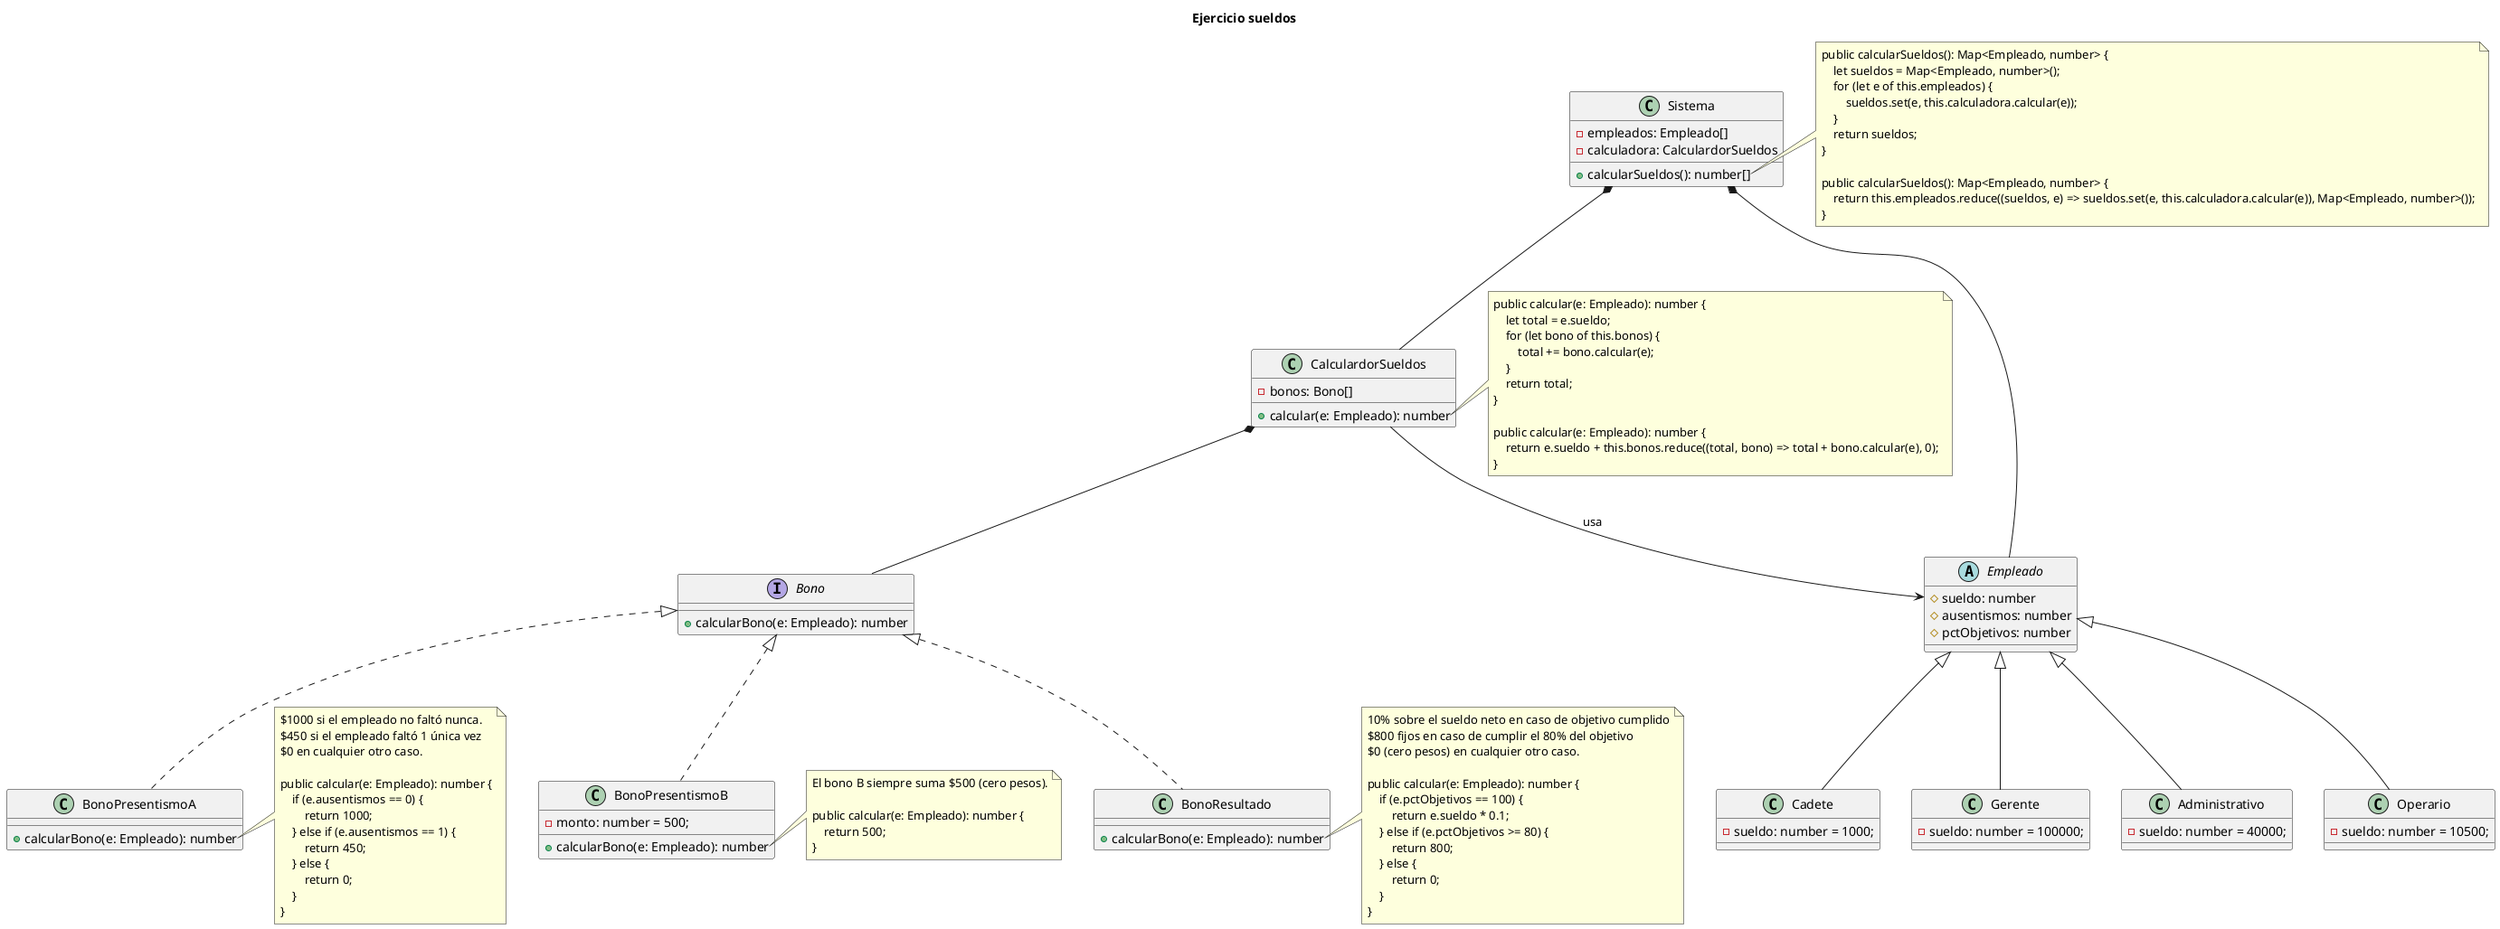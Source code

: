 @startuml

title "Ejercicio sueldos"

class Sistema {
    - empleados: Empleado[]
    - calculadora: CalculardorSueldos

    + calcularSueldos(): number[]
}

class CalculardorSueldos {
    - bonos: Bono[]
    + calcular(e: Empleado): number
}

abstract class Empleado {
    # sueldo: number
    # ausentismos: number
    # pctObjetivos: number
}

class Gerente extends Empleado {
    - sueldo: number = 100000;
}
class Administrativo extends Empleado {
    - sueldo: number = 40000;
}
class Operario extends Empleado {
    - sueldo: number = 10500;
}
class Cadete extends Empleado {
    - sueldo: number = 1000;
}

interface Bono {
    + calcularBono(e: Empleado): number
}

class BonoPresentismoA implements Bono {
    + calcularBono(e: Empleado): number
}

class BonoPresentismoB implements Bono {
    - monto: number = 500;

    + calcularBono(e: Empleado): number
}

class BonoResultado implements Bono {
    + calcularBono(e: Empleado): number
}


' Notas
note right of BonoPresentismoA::calcularBono
    $1000 si el empleado no faltó nunca.
    $450 si el empleado faltó 1 única vez
    $0 en cualquier otro caso.

    public calcular(e: Empleado): number {
        if (e.ausentismos == 0) {
            return 1000;
        } else if (e.ausentismos == 1) {
            return 450;
        } else {
            return 0;
        }
    }
end note

note right of BonoPresentismoB::calcularBono
    El bono B siempre suma $500 (cero pesos).

    public calcular(e: Empleado): number {
        return 500;
    }
end note

note right of BonoResultado::calcularBono
    10% sobre el sueldo neto en caso de objetivo cumplido
    $800 fijos en caso de cumplir el 80% del objetivo
    $0 (cero pesos) en cualquier otro caso.

    public calcular(e: Empleado): number {
        if (e.pctObjetivos == 100) {
            return e.sueldo * 0.1;
        } else if (e.pctObjetivos >= 80) {
            return 800;
        } else {
            return 0;
        }
    }
end note

note right of CalculardorSueldos::calcular
    public calcular(e: Empleado): number {
        let total = e.sueldo;
        for (let bono of this.bonos) {
            total += bono.calcular(e);
        }
        return total;
    }

    ' Otra forma de hacerlo
    public calcular(e: Empleado): number {
        return e.sueldo + this.bonos.reduce((total, bono) => total + bono.calcular(e), 0);
    }
end note

note right of Sistema::calcularSueldos
    public calcularSueldos(): Map<Empleado, number> {
        let sueldos = Map<Empleado, number>();
        for (let e of this.empleados) {
            sueldos.set(e, this.calculadora.calcular(e));
        }
        return sueldos;
    }

    ' Otra forma de hacerlo
    public calcularSueldos(): Map<Empleado, number> {
        return this.empleados.reduce((sueldos, e) => sueldos.set(e, this.calculadora.calcular(e)), Map<Empleado, number>());
    }
end note   

' Relaciones
Sistema *-- CalculardorSueldos
Sistema *-- Empleado
CalculardorSueldos *-- Bono
CalculardorSueldos --> Empleado : usa

@enduml